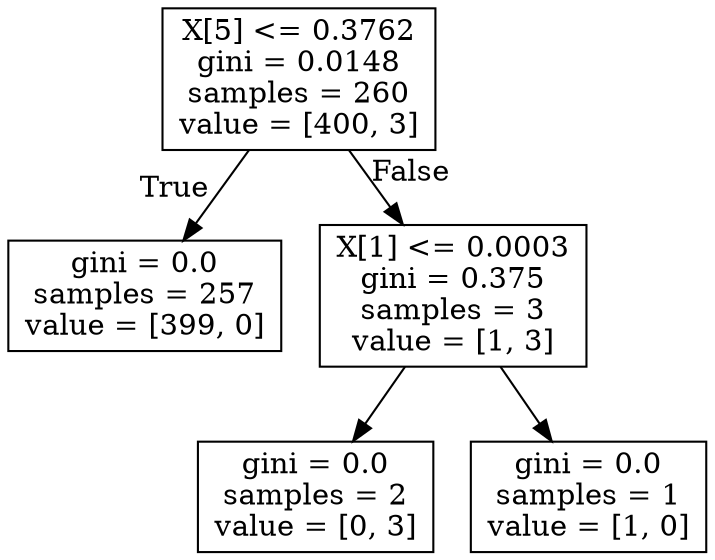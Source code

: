 digraph Tree {
node [shape=box] ;
0 [label="X[5] <= 0.3762\ngini = 0.0148\nsamples = 260\nvalue = [400, 3]"] ;
1 [label="gini = 0.0\nsamples = 257\nvalue = [399, 0]"] ;
0 -> 1 [labeldistance=2.5, labelangle=45, headlabel="True"] ;
2 [label="X[1] <= 0.0003\ngini = 0.375\nsamples = 3\nvalue = [1, 3]"] ;
0 -> 2 [labeldistance=2.5, labelangle=-45, headlabel="False"] ;
3 [label="gini = 0.0\nsamples = 2\nvalue = [0, 3]"] ;
2 -> 3 ;
4 [label="gini = 0.0\nsamples = 1\nvalue = [1, 0]"] ;
2 -> 4 ;
}